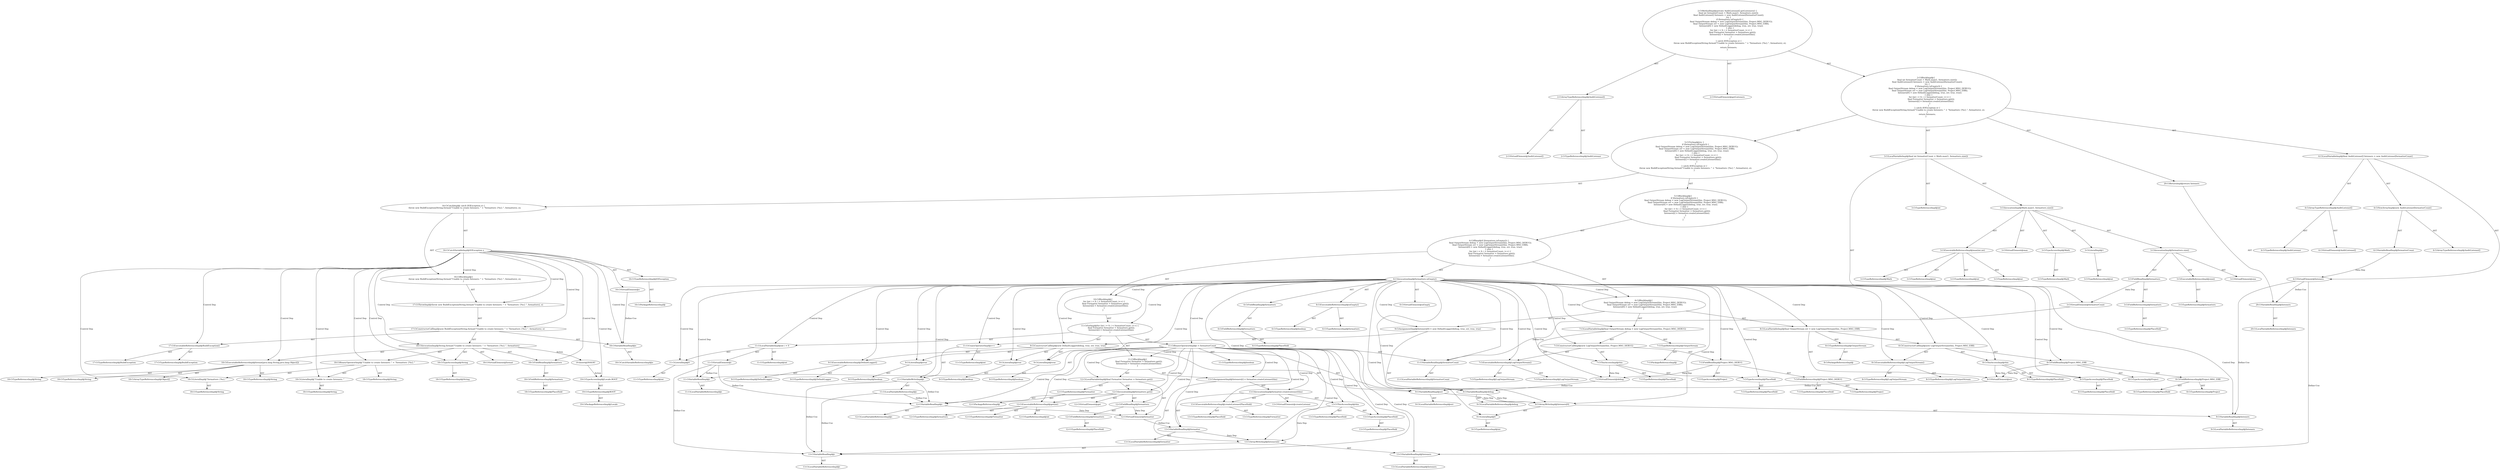 digraph "getListeners#?" {
0 [label="2:CtVirtualElement@AuditListener[]" shape=ellipse]
1 [label="2:CtArrayTypeReferenceImpl@AuditListener[]" shape=ellipse]
2 [label="2:CtTypeReferenceImpl@AuditListener" shape=ellipse]
3 [label="2:CtVirtualElement@getListeners" shape=ellipse]
4 [label="3:CtTypeReferenceImpl@int" shape=ellipse]
5 [label="3:CtExecutableReferenceImpl@max(int,int)" shape=ellipse]
6 [label="3:CtTypeReferenceImpl@Math" shape=ellipse]
7 [label="3:CtTypeReferenceImpl@int" shape=ellipse]
8 [label="3:CtTypeReferenceImpl@int" shape=ellipse]
9 [label="3:CtTypeReferenceImpl@int" shape=ellipse]
10 [label="3:CtVirtualElement@max" shape=ellipse]
11 [label="3:CtTypeAccessImpl@Math" shape=ellipse]
12 [label="3:CtTypeReferenceImpl@Math" shape=ellipse]
13 [label="3:CtLiteralImpl@1" shape=ellipse]
14 [label="3:CtTypeReferenceImpl@int" shape=ellipse]
15 [label="3:CtExecutableReferenceImpl@size()" shape=ellipse]
16 [label="3:CtTypeReferenceImpl@formatters" shape=ellipse]
17 [label="3:CtVirtualElement@size" shape=ellipse]
18 [label="3:CtFieldReferenceImpl@formatters" shape=ellipse]
19 [label="3:CtTypeReferenceImpl@PlaceHold" shape=ellipse]
20 [label="3:CtFieldReadImpl@formatters" shape=ellipse]
21 [label="3:CtInvocationImpl@formatters.size()" shape=ellipse]
22 [label="3:CtInvocationImpl@Math.max(1, formatters.size())" shape=ellipse]
23 [label="3:CtVirtualElement@formatterCount" shape=ellipse]
24 [label="3:CtLocalVariableImpl@final int formatterCount = Math.max(1, formatters.size())" shape=ellipse]
25 [label="4:CtVirtualElement@AuditListener[]" shape=ellipse]
26 [label="4:CtArrayTypeReferenceImpl@AuditListener[]" shape=ellipse]
27 [label="4:CtTypeReferenceImpl@AuditListener" shape=ellipse]
28 [label="4:CtNewArrayImpl@new AuditListener[formatterCount]" shape=ellipse]
29 [label="4:CtArrayTypeReferenceImpl@AuditListener[]" shape=ellipse]
30 [label="4:CtVariableReadImpl@formatterCount" shape=ellipse]
31 [label="4:CtVirtualElement@listeners" shape=ellipse]
32 [label="4:CtLocalVariableImpl@final AuditListener[] listeners = new AuditListener[formatterCount]" shape=ellipse]
33 [label="6:CtExecutableReferenceImpl@isEmpty()" shape=ellipse]
34 [label="6:CtTypeReferenceImpl@formatters" shape=ellipse]
35 [label="6:CtTypeReferenceImpl@boolean" shape=ellipse]
36 [label="6:CtVirtualElement@isEmpty" shape=ellipse]
37 [label="6:CtFieldReferenceImpl@formatters" shape=ellipse]
38 [label="6:CtTypeReferenceImpl@PlaceHold" shape=ellipse]
39 [label="6:CtFieldReadImpl@formatters" shape=ellipse]
40 [label="6:CtInvocationImpl@formatters.isEmpty()" shape=ellipse]
41 [label="7:CtTypeReferenceImpl@OutputStream" shape=ellipse]
42 [label="7:CtPackageReferenceImpl@" shape=ellipse]
43 [label="7:CtExecutableReferenceImpl@LogOutputStream()" shape=ellipse]
44 [label="7:CtTypeReferenceImpl@LogOutputStream" shape=ellipse]
45 [label="7:CtTypeReferenceImpl@LogOutputStream" shape=ellipse]
46 [label="7:CtTypeAccessImpl@PlaceHold" shape=ellipse]
47 [label="7:CtTypeReferenceImpl@PlaceHold" shape=ellipse]
48 [label="7:CtThisAccessImpl@this" shape=ellipse]
49 [label="7:CtTypeReferenceImpl@PlaceHold" shape=ellipse]
50 [label="7:CtFieldReferenceImpl@Project.MSG_DEBUG" shape=ellipse]
51 [label="7:CtTypeReferenceImpl@Project" shape=ellipse]
52 [label="7:CtTypeReferenceImpl@PlaceHold" shape=ellipse]
53 [label="7:CtFieldReadImpl@Project.MSG_DEBUG" shape=ellipse]
54 [label="7:CtTypeAccessImpl@Project" shape=ellipse]
55 [label="7:CtConstructorCallImpl@new LogOutputStream(this, Project.MSG_DEBUG)" shape=ellipse]
56 [label="7:CtVirtualElement@debug" shape=ellipse]
57 [label="7:CtLocalVariableImpl@final OutputStream debug = new LogOutputStream(this, Project.MSG_DEBUG)" shape=ellipse]
58 [label="8:CtTypeReferenceImpl@OutputStream" shape=ellipse]
59 [label="8:CtPackageReferenceImpl@" shape=ellipse]
60 [label="8:CtExecutableReferenceImpl@LogOutputStream()" shape=ellipse]
61 [label="8:CtTypeReferenceImpl@LogOutputStream" shape=ellipse]
62 [label="8:CtTypeReferenceImpl@LogOutputStream" shape=ellipse]
63 [label="8:CtTypeAccessImpl@PlaceHold" shape=ellipse]
64 [label="8:CtTypeReferenceImpl@PlaceHold" shape=ellipse]
65 [label="8:CtThisAccessImpl@this" shape=ellipse]
66 [label="8:CtTypeReferenceImpl@PlaceHold" shape=ellipse]
67 [label="8:CtFieldReferenceImpl@Project.MSG_ERR" shape=ellipse]
68 [label="8:CtTypeReferenceImpl@Project" shape=ellipse]
69 [label="8:CtTypeReferenceImpl@PlaceHold" shape=ellipse]
70 [label="8:CtFieldReadImpl@Project.MSG_ERR" shape=ellipse]
71 [label="8:CtTypeAccessImpl@Project" shape=ellipse]
72 [label="8:CtConstructorCallImpl@new LogOutputStream(this, Project.MSG_ERR)" shape=ellipse]
73 [label="8:CtVirtualElement@err" shape=ellipse]
74 [label="8:CtLocalVariableImpl@final OutputStream err = new LogOutputStream(this, Project.MSG_ERR)" shape=ellipse]
75 [label="9:CtVariableReadImpl@listeners" shape=ellipse]
76 [label="9:CtLocalVariableReferenceImpl@listeners" shape=ellipse]
77 [label="9:CtLiteralImpl@0" shape=ellipse]
78 [label="9:CtTypeReferenceImpl@int" shape=ellipse]
79 [label="9:CtArrayWriteImpl@listeners[0]" shape=ellipse]
80 [label="9:CtExecutableReferenceImpl@DefaultLogger()" shape=ellipse]
81 [label="9:CtTypeReferenceImpl@DefaultLogger" shape=ellipse]
82 [label="9:CtTypeReferenceImpl@DefaultLogger" shape=ellipse]
83 [label="9:CtVariableReadImpl@debug" shape=ellipse]
84 [label="9:CtLocalVariableReferenceImpl@debug" shape=ellipse]
85 [label="9:CtLiteralImpl@true" shape=ellipse]
86 [label="9:CtTypeReferenceImpl@boolean" shape=ellipse]
87 [label="9:CtVariableReadImpl@err" shape=ellipse]
88 [label="9:CtLocalVariableReferenceImpl@err" shape=ellipse]
89 [label="9:CtLiteralImpl@true" shape=ellipse]
90 [label="9:CtTypeReferenceImpl@boolean" shape=ellipse]
91 [label="9:CtLiteralImpl@true" shape=ellipse]
92 [label="9:CtTypeReferenceImpl@boolean" shape=ellipse]
93 [label="9:CtConstructorCallImpl@new DefaultLogger(debug, true, err, true, true)" shape=ellipse]
94 [label="9:CtAssignmentImpl@listeners[0] = new DefaultLogger(debug, true, err, true, true)" shape=ellipse]
95 [label="6:CtBlockImpl@\{
    final OutputStream debug = new LogOutputStream(this, Project.MSG_DEBUG);
    final OutputStream err = new LogOutputStream(this, Project.MSG_ERR);
    listeners[0] = new DefaultLogger(debug, true, err, true, true);
\}" shape=ellipse]
96 [label="11:CtTypeReferenceImpl@int" shape=ellipse]
97 [label="11:CtLiteralImpl@0" shape=ellipse]
98 [label="11:CtTypeReferenceImpl@int" shape=ellipse]
99 [label="11:CtVirtualElement@i" shape=ellipse]
100 [label="11:CtLocalVariableImpl@int i = 0" shape=ellipse]
101 [label="11:CtVariableReadImpl@i" shape=ellipse]
102 [label="11:CtLocalVariableReferenceImpl@i" shape=ellipse]
103 [label="11:CtVariableReadImpl@formatterCount" shape=ellipse]
104 [label="11:CtLocalVariableReferenceImpl@formatterCount" shape=ellipse]
105 [label="11:CtBinaryOperatorImpl@i < formatterCount" shape=ellipse]
106 [label="11:CtTypeReferenceImpl@boolean" shape=ellipse]
107 [label="11:CtVariableWriteImpl@i" shape=ellipse]
108 [label="11:CtLocalVariableReferenceImpl@i" shape=ellipse]
109 [label="11:CtUnaryOperatorImpl@i++" shape=ellipse]
110 [label="11:CtTypeReferenceImpl@int" shape=ellipse]
111 [label="12:CtTypeReferenceImpl@Formatter" shape=ellipse]
112 [label="12:CtPackageReferenceImpl@" shape=ellipse]
113 [label="12:CtExecutableReferenceImpl@get(int)" shape=ellipse]
114 [label="12:CtTypeReferenceImpl@formatters" shape=ellipse]
115 [label="12:CtTypeReferenceImpl@Formatter" shape=ellipse]
116 [label="12:CtTypeReferenceImpl@int" shape=ellipse]
117 [label="12:CtVirtualElement@get" shape=ellipse]
118 [label="12:CtFieldReferenceImpl@formatters" shape=ellipse]
119 [label="12:CtTypeReferenceImpl@PlaceHold" shape=ellipse]
120 [label="12:CtFieldReadImpl@formatters" shape=ellipse]
121 [label="12:CtVariableReadImpl@i" shape=ellipse]
122 [label="12:CtLocalVariableReferenceImpl@i" shape=ellipse]
123 [label="12:CtInvocationImpl@formatters.get(i)" shape=ellipse]
124 [label="12:CtVirtualElement@formatter" shape=ellipse]
125 [label="12:CtLocalVariableImpl@final Formatter formatter = formatters.get(i)" shape=ellipse]
126 [label="13:CtVariableReadImpl@listeners" shape=ellipse]
127 [label="13:CtLocalVariableReferenceImpl@listeners" shape=ellipse]
128 [label="13:CtVariableReadImpl@i" shape=ellipse]
129 [label="13:CtLocalVariableReferenceImpl@i" shape=ellipse]
130 [label="13:CtArrayWriteImpl@listeners[i]" shape=ellipse]
131 [label="13:CtExecutableReferenceImpl@createListener(PlaceHold)" shape=ellipse]
132 [label="13:CtTypeReferenceImpl@Formatter" shape=ellipse]
133 [label="13:CtTypeReferenceImpl@PlaceHold" shape=ellipse]
134 [label="13:CtVirtualElement@createListener" shape=ellipse]
135 [label="13:CtVariableReadImpl@formatter" shape=ellipse]
136 [label="13:CtLocalVariableReferenceImpl@formatter" shape=ellipse]
137 [label="13:CtTypeAccessImpl@PlaceHold" shape=ellipse]
138 [label="13:CtTypeReferenceImpl@PlaceHold" shape=ellipse]
139 [label="13:CtThisAccessImpl@this" shape=ellipse]
140 [label="13:CtTypeReferenceImpl@PlaceHold" shape=ellipse]
141 [label="13:CtInvocationImpl@formatter.createListener(this)" shape=ellipse]
142 [label="13:CtAssignmentImpl@listeners[i] = formatter.createListener(this)" shape=ellipse]
143 [label="11:CtBlockImpl@\{
    final Formatter formatter = formatters.get(i);
    listeners[i] = formatter.createListener(this);
\}" shape=ellipse]
144 [label="11:CtForImpl@for (int i = 0; i < formatterCount; i++) \{
    final Formatter formatter = formatters.get(i);
    listeners[i] = formatter.createListener(this);
\}" shape=ellipse]
145 [label="10:CtBlockImpl@\{
    for (int i = 0; i < formatterCount; i++) \{
        final Formatter formatter = formatters.get(i);
        listeners[i] = formatter.createListener(this);
    \}
\}" shape=ellipse]
146 [label="6:CtIfImpl@if (formatters.isEmpty()) \{
    final OutputStream debug = new LogOutputStream(this, Project.MSG_DEBUG);
    final OutputStream err = new LogOutputStream(this, Project.MSG_ERR);
    listeners[0] = new DefaultLogger(debug, true, err, true, true);
\} else \{
    for (int i = 0; i < formatterCount; i++) \{
        final Formatter formatter = formatters.get(i);
        listeners[i] = formatter.createListener(this);
    \}
\}" shape=ellipse]
147 [label="5:CtBlockImpl@\{
    if (formatters.isEmpty()) \{
        final OutputStream debug = new LogOutputStream(this, Project.MSG_DEBUG);
        final OutputStream err = new LogOutputStream(this, Project.MSG_ERR);
        listeners[0] = new DefaultLogger(debug, true, err, true, true);
    \} else \{
        for (int i = 0; i < formatterCount; i++) \{
            final Formatter formatter = formatters.get(i);
            listeners[i] = formatter.createListener(this);
        \}
    \}
\}" shape=ellipse]
148 [label="16:CtVirtualElement@e" shape=ellipse]
149 [label="16:CtTypeReferenceImpl@IOException" shape=ellipse]
150 [label="16:CtPackageReferenceImpl@" shape=ellipse]
151 [label="16:CtCatchVariableImpl@IOException e" shape=ellipse]
152 [label="17:CtExecutableReferenceImpl@BuildException()" shape=ellipse]
153 [label="17:CtTypeReferenceImpl@BuildException" shape=ellipse]
154 [label="17:CtTypeReferenceImpl@BuildException" shape=ellipse]
155 [label="18:CtExecutableReferenceImpl@format(java.lang.String,java.lang.Object[])" shape=ellipse]
156 [label="18:CtTypeReferenceImpl@String" shape=ellipse]
157 [label="18:CtTypeReferenceImpl@String" shape=ellipse]
158 [label="18:CtTypeReferenceImpl@String" shape=ellipse]
159 [label="18:CtArrayTypeReferenceImpl@Object[]" shape=ellipse]
160 [label="18:CtVirtualElement@format" shape=ellipse]
161 [label="18:CtTypeAccessImpl@String" shape=ellipse]
162 [label="18:CtTypeReferenceImpl@String" shape=ellipse]
163 [label="18:CtLiteralImpl@\"Unable to create listeners: \"" shape=ellipse]
164 [label="18:CtTypeReferenceImpl@String" shape=ellipse]
165 [label="18:CtLiteralImpl@\"formatters \{%s\}.\"" shape=ellipse]
166 [label="18:CtTypeReferenceImpl@String" shape=ellipse]
167 [label="18:CtBinaryOperatorImpl@\"Unable to create listeners: \" + \"formatters \{%s\}.\"" shape=ellipse]
168 [label="18:CtTypeReferenceImpl@String" shape=ellipse]
169 [label="18:CtFieldReferenceImpl@formatters" shape=ellipse]
170 [label="18:CtTypeReferenceImpl@PlaceHold" shape=ellipse]
171 [label="18:CtFieldReadImpl@formatters" shape=ellipse]
172 [label="18:CtInvocationImpl@String.format(\"Unable to create listeners: \" + \"formatters \{%s\}.\", formatters)" shape=ellipse]
173 [label="18:CtVariableReadImpl@e" shape=ellipse]
174 [label="18:CtCatchVariableReferenceImpl@e" shape=ellipse]
175 [label="17:CtConstructorCallImpl@new BuildException(String.format(\"Unable to create listeners: \" + \"formatters \{%s\}.\", formatters), e)" shape=ellipse]
176 [label="17:CtThrowImpl@throw new BuildException(String.format(\"Unable to create listeners: \" + \"formatters \{%s\}.\", formatters), e)" shape=ellipse]
177 [label="16:CtBlockImpl@\{
    throw new BuildException(String.format(\"Unable to create listeners: \" + \"formatters \{%s\}.\", formatters), e);
\}" shape=ellipse]
178 [label="16:CtCatchImpl@ catch (IOException e) \{
    throw new BuildException(String.format(\"Unable to create listeners: \" + \"formatters \{%s\}.\", formatters), e);
\}" shape=ellipse]
179 [label="5:CtTryImpl@try \{
    if (formatters.isEmpty()) \{
        final OutputStream debug = new LogOutputStream(this, Project.MSG_DEBUG);
        final OutputStream err = new LogOutputStream(this, Project.MSG_ERR);
        listeners[0] = new DefaultLogger(debug, true, err, true, true);
    \} else \{
        for (int i = 0; i < formatterCount; i++) \{
            final Formatter formatter = formatters.get(i);
            listeners[i] = formatter.createListener(this);
        \}
    \}
\} catch (IOException e) \{
    throw new BuildException(String.format(\"Unable to create listeners: \" + \"formatters \{%s\}.\", formatters), e);
\}" shape=ellipse]
180 [label="20:CtVariableReadImpl@listeners" shape=ellipse]
181 [label="20:CtLocalVariableReferenceImpl@listeners" shape=ellipse]
182 [label="20:CtReturnImpl@return listeners" shape=ellipse]
183 [label="2:CtBlockImpl@\{
    final int formatterCount = Math.max(1, formatters.size());
    final AuditListener[] listeners = new AuditListener[formatterCount];
    try \{
        if (formatters.isEmpty()) \{
            final OutputStream debug = new LogOutputStream(this, Project.MSG_DEBUG);
            final OutputStream err = new LogOutputStream(this, Project.MSG_ERR);
            listeners[0] = new DefaultLogger(debug, true, err, true, true);
        \} else \{
            for (int i = 0; i < formatterCount; i++) \{
                final Formatter formatter = formatters.get(i);
                listeners[i] = formatter.createListener(this);
            \}
        \}
    \} catch (IOException e) \{
        throw new BuildException(String.format(\"Unable to create listeners: \" + \"formatters \{%s\}.\", formatters), e);
    \}
    return listeners;
\}" shape=ellipse]
184 [label="2:CtMethodImpl@private AuditListener[] getListeners() \{
    final int formatterCount = Math.max(1, formatters.size());
    final AuditListener[] listeners = new AuditListener[formatterCount];
    try \{
        if (formatters.isEmpty()) \{
            final OutputStream debug = new LogOutputStream(this, Project.MSG_DEBUG);
            final OutputStream err = new LogOutputStream(this, Project.MSG_ERR);
            listeners[0] = new DefaultLogger(debug, true, err, true, true);
        \} else \{
            for (int i = 0; i < formatterCount; i++) \{
                final Formatter formatter = formatters.get(i);
                listeners[i] = formatter.createListener(this);
            \}
        \}
    \} catch (IOException e) \{
        throw new BuildException(String.format(\"Unable to create listeners: \" + \"formatters \{%s\}.\", formatters), e);
    \}
    return listeners;
\}" shape=ellipse]
185 [label="19:Insert@INSERT" shape=ellipse]
186 [label="19:CtPackageReferenceImpl@Locale" shape=ellipse]
187 [label="19:CtTypeReferenceImpl@ROOT" shape=ellipse]
188 [label="19:CtTypeAccessImpl@Locale.ROOT" shape=ellipse]
1 -> 0 [label="AST"];
1 -> 2 [label="AST"];
5 -> 6 [label="AST"];
5 -> 7 [label="AST"];
5 -> 8 [label="AST"];
5 -> 9 [label="AST"];
11 -> 12 [label="AST"];
13 -> 14 [label="AST"];
15 -> 16 [label="AST"];
18 -> 19 [label="AST"];
20 -> 18 [label="AST"];
20 -> 23 [label="Data Dep"];
21 -> 17 [label="AST"];
21 -> 20 [label="AST"];
21 -> 15 [label="AST"];
22 -> 10 [label="AST"];
22 -> 11 [label="AST"];
22 -> 5 [label="AST"];
22 -> 13 [label="AST"];
22 -> 21 [label="AST"];
23 -> 103 [label="Define-Use"];
24 -> 23 [label="AST"];
24 -> 4 [label="AST"];
24 -> 22 [label="AST"];
26 -> 25 [label="AST"];
26 -> 27 [label="AST"];
28 -> 29 [label="AST"];
28 -> 30 [label="AST"];
30 -> 31 [label="Data Dep"];
31 -> 75 [label="Define-Use"];
31 -> 126 [label="Define-Use"];
31 -> 180 [label="Define-Use"];
32 -> 31 [label="AST"];
32 -> 26 [label="AST"];
32 -> 28 [label="AST"];
33 -> 34 [label="AST"];
33 -> 35 [label="AST"];
37 -> 38 [label="AST"];
39 -> 37 [label="AST"];
40 -> 36 [label="AST"];
40 -> 39 [label="AST"];
40 -> 33 [label="AST"];
40 -> 95 [label="Control Dep"];
40 -> 57 [label="Control Dep"];
40 -> 55 [label="Control Dep"];
40 -> 43 [label="Control Dep"];
40 -> 48 [label="Control Dep"];
40 -> 46 [label="Control Dep"];
40 -> 53 [label="Control Dep"];
40 -> 74 [label="Control Dep"];
40 -> 72 [label="Control Dep"];
40 -> 60 [label="Control Dep"];
40 -> 65 [label="Control Dep"];
40 -> 63 [label="Control Dep"];
40 -> 70 [label="Control Dep"];
40 -> 94 [label="Control Dep"];
40 -> 79 [label="Control Dep"];
40 -> 75 [label="Control Dep"];
40 -> 77 [label="Control Dep"];
40 -> 93 [label="Control Dep"];
40 -> 80 [label="Control Dep"];
40 -> 83 [label="Control Dep"];
40 -> 85 [label="Control Dep"];
40 -> 87 [label="Control Dep"];
40 -> 89 [label="Control Dep"];
40 -> 91 [label="Control Dep"];
40 -> 145 [label="Control Dep"];
40 -> 144 [label="Control Dep"];
40 -> 100 [label="Control Dep"];
40 -> 97 [label="Control Dep"];
40 -> 105 [label="Control Dep"];
40 -> 101 [label="Control Dep"];
40 -> 103 [label="Control Dep"];
40 -> 109 [label="Control Dep"];
40 -> 107 [label="Control Dep"];
41 -> 42 [label="AST"];
43 -> 44 [label="AST"];
43 -> 45 [label="AST"];
46 -> 47 [label="AST"];
48 -> 49 [label="AST"];
48 -> 46 [label="AST"];
48 -> 56 [label="Data Dep"];
50 -> 51 [label="AST"];
50 -> 52 [label="AST"];
53 -> 54 [label="AST"];
53 -> 50 [label="AST"];
53 -> 56 [label="Data Dep"];
55 -> 43 [label="AST"];
55 -> 48 [label="AST"];
55 -> 53 [label="AST"];
56 -> 83 [label="Define-Use"];
57 -> 56 [label="AST"];
57 -> 41 [label="AST"];
57 -> 55 [label="AST"];
58 -> 59 [label="AST"];
60 -> 61 [label="AST"];
60 -> 62 [label="AST"];
63 -> 64 [label="AST"];
65 -> 66 [label="AST"];
65 -> 63 [label="AST"];
65 -> 73 [label="Data Dep"];
67 -> 68 [label="AST"];
67 -> 69 [label="AST"];
70 -> 71 [label="AST"];
70 -> 67 [label="AST"];
70 -> 73 [label="Data Dep"];
72 -> 60 [label="AST"];
72 -> 65 [label="AST"];
72 -> 70 [label="AST"];
73 -> 87 [label="Define-Use"];
74 -> 73 [label="AST"];
74 -> 58 [label="AST"];
74 -> 72 [label="AST"];
75 -> 76 [label="AST"];
77 -> 78 [label="AST"];
79 -> 75 [label="AST"];
79 -> 77 [label="AST"];
80 -> 81 [label="AST"];
80 -> 82 [label="AST"];
83 -> 84 [label="AST"];
83 -> 79 [label="Data Dep"];
85 -> 86 [label="AST"];
87 -> 88 [label="AST"];
87 -> 79 [label="Data Dep"];
89 -> 90 [label="AST"];
91 -> 92 [label="AST"];
93 -> 80 [label="AST"];
93 -> 83 [label="AST"];
93 -> 85 [label="AST"];
93 -> 87 [label="AST"];
93 -> 89 [label="AST"];
93 -> 91 [label="AST"];
94 -> 79 [label="AST"];
94 -> 93 [label="AST"];
95 -> 57 [label="AST"];
95 -> 74 [label="AST"];
95 -> 94 [label="AST"];
97 -> 98 [label="AST"];
99 -> 101 [label="Define-Use"];
99 -> 121 [label="Define-Use"];
99 -> 128 [label="Define-Use"];
100 -> 99 [label="AST"];
100 -> 96 [label="AST"];
100 -> 97 [label="AST"];
101 -> 102 [label="AST"];
103 -> 104 [label="AST"];
105 -> 106 [label="AST"];
105 -> 101 [label="AST"];
105 -> 103 [label="AST"];
105 -> 143 [label="Control Dep"];
105 -> 125 [label="Control Dep"];
105 -> 123 [label="Control Dep"];
105 -> 113 [label="Control Dep"];
105 -> 120 [label="Control Dep"];
105 -> 121 [label="Control Dep"];
105 -> 142 [label="Control Dep"];
105 -> 130 [label="Control Dep"];
105 -> 126 [label="Control Dep"];
105 -> 128 [label="Control Dep"];
105 -> 141 [label="Control Dep"];
105 -> 131 [label="Control Dep"];
105 -> 135 [label="Control Dep"];
105 -> 139 [label="Control Dep"];
105 -> 137 [label="Control Dep"];
107 -> 108 [label="AST"];
107 -> 121 [label="Define-Use"];
107 -> 128 [label="Define-Use"];
108 -> 121 [label="Define-Use"];
108 -> 128 [label="Define-Use"];
109 -> 110 [label="AST"];
109 -> 107 [label="AST"];
111 -> 112 [label="AST"];
113 -> 114 [label="AST"];
113 -> 115 [label="AST"];
113 -> 116 [label="AST"];
118 -> 119 [label="AST"];
120 -> 118 [label="AST"];
120 -> 124 [label="Data Dep"];
121 -> 122 [label="AST"];
121 -> 124 [label="Data Dep"];
123 -> 117 [label="AST"];
123 -> 120 [label="AST"];
123 -> 113 [label="AST"];
123 -> 121 [label="AST"];
124 -> 135 [label="Define-Use"];
125 -> 124 [label="AST"];
125 -> 111 [label="AST"];
125 -> 123 [label="AST"];
126 -> 127 [label="AST"];
128 -> 129 [label="AST"];
130 -> 126 [label="AST"];
130 -> 128 [label="AST"];
131 -> 132 [label="AST"];
131 -> 133 [label="AST"];
135 -> 136 [label="AST"];
135 -> 130 [label="Data Dep"];
137 -> 138 [label="AST"];
139 -> 140 [label="AST"];
139 -> 137 [label="AST"];
139 -> 130 [label="Data Dep"];
141 -> 134 [label="AST"];
141 -> 135 [label="AST"];
141 -> 131 [label="AST"];
141 -> 139 [label="AST"];
142 -> 130 [label="AST"];
142 -> 141 [label="AST"];
143 -> 125 [label="AST"];
143 -> 142 [label="AST"];
144 -> 100 [label="AST"];
144 -> 105 [label="AST"];
144 -> 109 [label="AST"];
144 -> 143 [label="AST"];
145 -> 144 [label="AST"];
146 -> 40 [label="AST"];
146 -> 95 [label="AST"];
146 -> 145 [label="AST"];
147 -> 146 [label="AST"];
148 -> 173 [label="Define-Use"];
149 -> 150 [label="AST"];
151 -> 148 [label="AST"];
151 -> 149 [label="AST"];
151 -> 177 [label="Control Dep"];
151 -> 176 [label="Control Dep"];
151 -> 175 [label="Control Dep"];
151 -> 152 [label="Control Dep"];
151 -> 172 [label="Control Dep"];
151 -> 155 [label="Control Dep"];
151 -> 161 [label="Control Dep"];
151 -> 167 [label="Control Dep"];
151 -> 163 [label="Control Dep"];
151 -> 165 [label="Control Dep"];
151 -> 171 [label="Control Dep"];
151 -> 173 [label="Control Dep"];
151 -> 188 [label="Control Dep"];
152 -> 153 [label="AST"];
152 -> 154 [label="AST"];
155 -> 156 [label="AST"];
155 -> 157 [label="AST"];
155 -> 158 [label="AST"];
155 -> 159 [label="AST"];
161 -> 162 [label="AST"];
163 -> 164 [label="AST"];
165 -> 166 [label="AST"];
167 -> 168 [label="AST"];
167 -> 163 [label="AST"];
167 -> 165 [label="AST"];
169 -> 170 [label="AST"];
171 -> 169 [label="AST"];
172 -> 160 [label="AST"];
172 -> 161 [label="AST"];
172 -> 155 [label="AST"];
172 -> 167 [label="AST"];
172 -> 171 [label="AST"];
172 -> 185 [label="Action"];
173 -> 174 [label="AST"];
175 -> 152 [label="AST"];
175 -> 172 [label="AST"];
175 -> 173 [label="AST"];
176 -> 175 [label="AST"];
177 -> 176 [label="AST"];
178 -> 151 [label="AST"];
178 -> 177 [label="AST"];
179 -> 147 [label="AST"];
179 -> 178 [label="AST"];
180 -> 181 [label="AST"];
182 -> 180 [label="AST"];
183 -> 24 [label="AST"];
183 -> 32 [label="AST"];
183 -> 179 [label="AST"];
183 -> 182 [label="AST"];
184 -> 3 [label="AST"];
184 -> 1 [label="AST"];
184 -> 183 [label="AST"];
185 -> 188 [label="Action"];
187 -> 186 [label="AST"];
188 -> 187 [label="AST"];
}